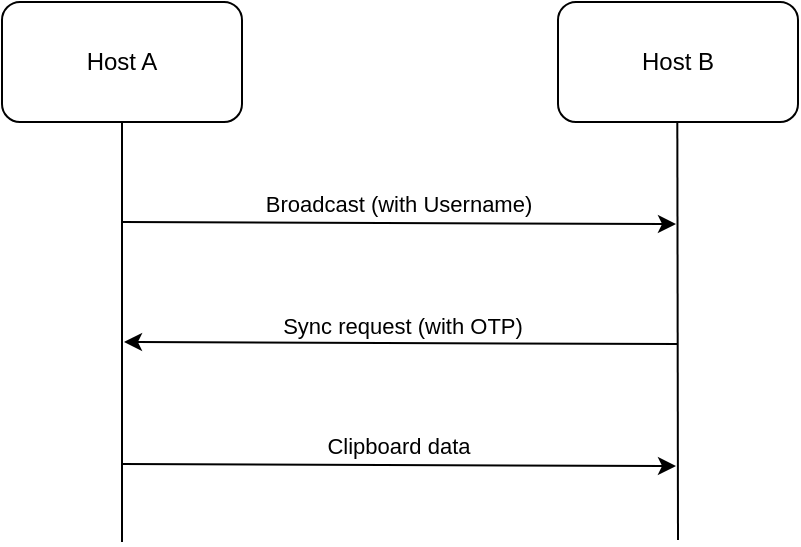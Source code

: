 <mxfile version="26.2.2">
  <diagram name="Page-1" id="dnKO3U8q5_409v67xQyn">
    <mxGraphModel dx="840" dy="95" grid="0" gridSize="10" guides="1" tooltips="1" connect="1" arrows="1" fold="1" page="0" pageScale="1" pageWidth="850" pageHeight="1100" math="0" shadow="0">
      <root>
        <mxCell id="0" />
        <mxCell id="1" parent="0" />
        <mxCell id="JT_80c5jacieltzl9xxz-1" value="Host A" style="rounded=1;whiteSpace=wrap;html=1;" vertex="1" parent="1">
          <mxGeometry x="365" y="403" width="120" height="60" as="geometry" />
        </mxCell>
        <mxCell id="JT_80c5jacieltzl9xxz-2" value="Host B" style="rounded=1;whiteSpace=wrap;html=1;" vertex="1" parent="1">
          <mxGeometry x="643" y="403" width="120" height="60" as="geometry" />
        </mxCell>
        <mxCell id="JT_80c5jacieltzl9xxz-3" value="" style="endArrow=none;html=1;rounded=0;entryX=0.5;entryY=1;entryDx=0;entryDy=0;" edge="1" parent="1" target="JT_80c5jacieltzl9xxz-1">
          <mxGeometry width="50" height="50" relative="1" as="geometry">
            <mxPoint x="425" y="673" as="sourcePoint" />
            <mxPoint x="440" y="544" as="targetPoint" />
          </mxGeometry>
        </mxCell>
        <mxCell id="JT_80c5jacieltzl9xxz-7" value="" style="endArrow=none;html=1;rounded=0;entryX=0.5;entryY=1;entryDx=0;entryDy=0;" edge="1" parent="1">
          <mxGeometry width="50" height="50" relative="1" as="geometry">
            <mxPoint x="703" y="672" as="sourcePoint" />
            <mxPoint x="702.66" y="463" as="targetPoint" />
          </mxGeometry>
        </mxCell>
        <mxCell id="JT_80c5jacieltzl9xxz-12" value="Broadcast (with Username)" style="endArrow=classic;html=1;rounded=0;verticalAlign=bottom;" edge="1" parent="1">
          <mxGeometry width="50" height="50" relative="1" as="geometry">
            <mxPoint x="425" y="513" as="sourcePoint" />
            <mxPoint x="702" y="514" as="targetPoint" />
          </mxGeometry>
        </mxCell>
        <mxCell id="JT_80c5jacieltzl9xxz-13" value="Sync request (with OTP)" style="endArrow=classic;html=1;rounded=0;verticalAlign=bottom;" edge="1" parent="1">
          <mxGeometry width="50" height="50" relative="1" as="geometry">
            <mxPoint x="703" y="574" as="sourcePoint" />
            <mxPoint x="426" y="573" as="targetPoint" />
          </mxGeometry>
        </mxCell>
        <mxCell id="JT_80c5jacieltzl9xxz-15" value="Clipboard data" style="endArrow=classic;html=1;rounded=0;verticalAlign=bottom;" edge="1" parent="1">
          <mxGeometry width="50" height="50" relative="1" as="geometry">
            <mxPoint x="425" y="634" as="sourcePoint" />
            <mxPoint x="702" y="635" as="targetPoint" />
          </mxGeometry>
        </mxCell>
      </root>
    </mxGraphModel>
  </diagram>
</mxfile>
